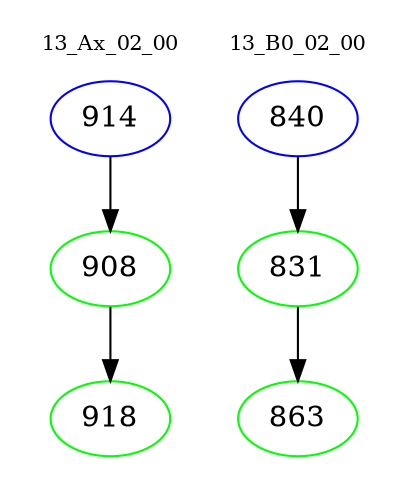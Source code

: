 digraph{
subgraph cluster_0 {
color = white
label = "13_Ax_02_00";
fontsize=10;
T0_914 [label="914", color="blue"]
T0_914 -> T0_908 [color="black"]
T0_908 [label="908", color="green"]
T0_908 -> T0_918 [color="black"]
T0_918 [label="918", color="green"]
}
subgraph cluster_1 {
color = white
label = "13_B0_02_00";
fontsize=10;
T1_840 [label="840", color="blue"]
T1_840 -> T1_831 [color="black"]
T1_831 [label="831", color="green"]
T1_831 -> T1_863 [color="black"]
T1_863 [label="863", color="green"]
}
}
